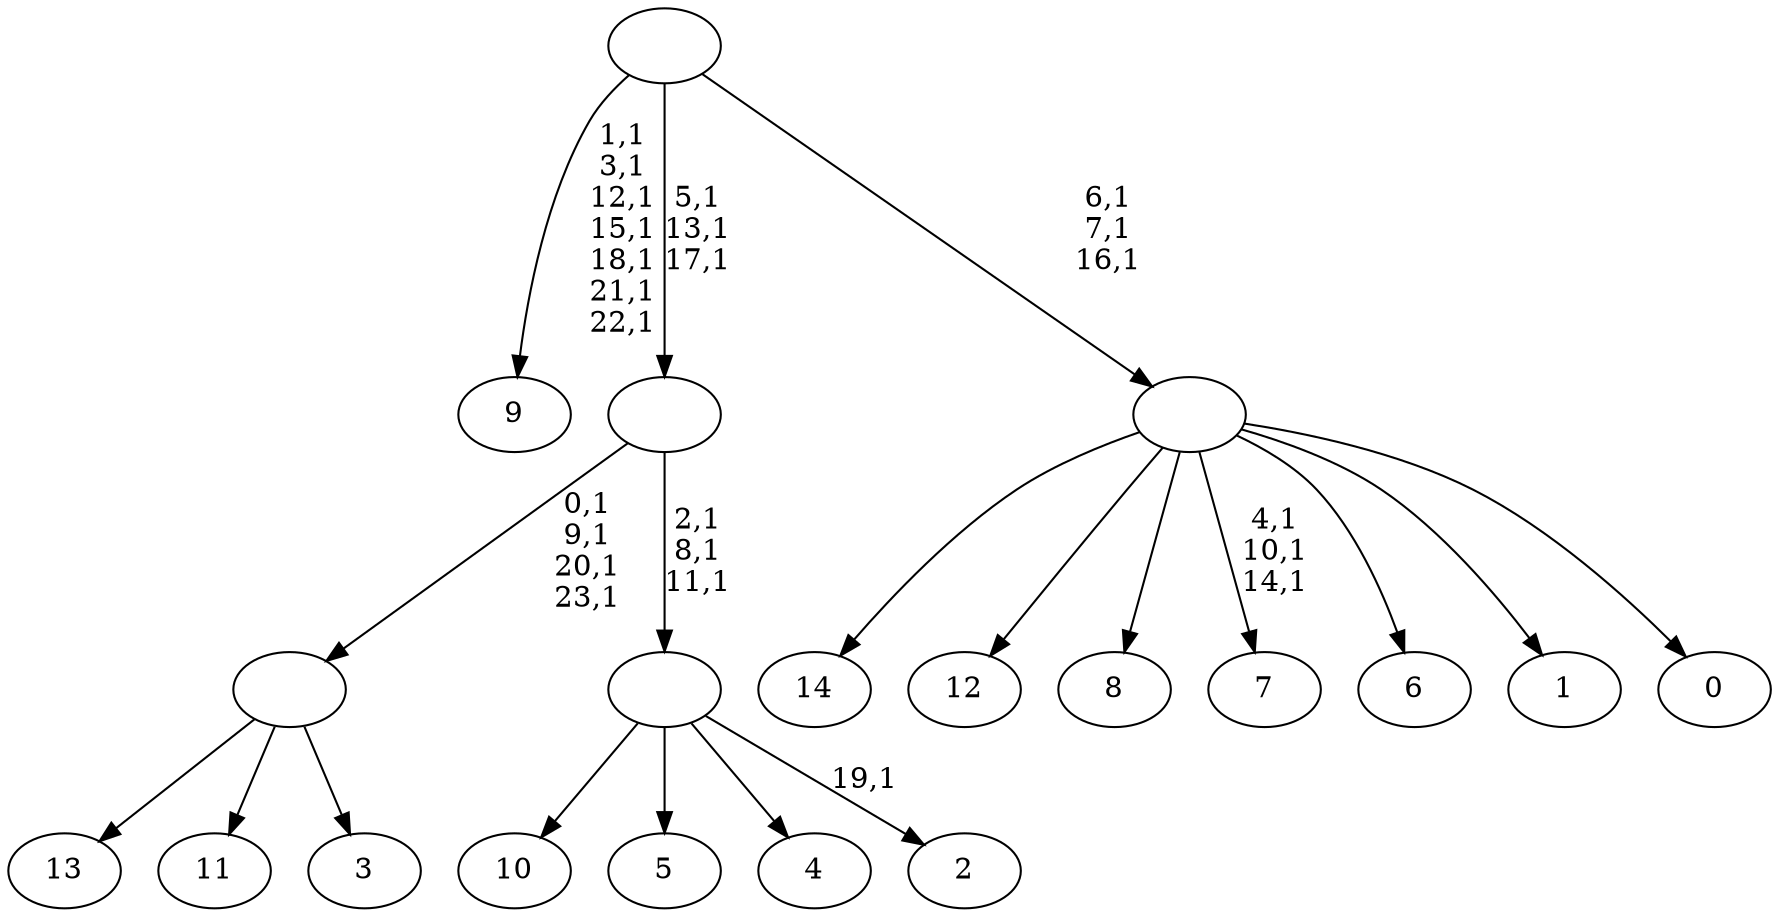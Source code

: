 digraph T {
	39 [label="14"]
	38 [label="13"]
	37 [label="12"]
	36 [label="11"]
	35 [label="10"]
	34 [label="9"]
	26 [label="8"]
	25 [label="7"]
	21 [label="6"]
	20 [label="5"]
	19 [label="4"]
	18 [label="3"]
	17 [label=""]
	13 [label="2"]
	11 [label=""]
	8 [label=""]
	5 [label="1"]
	4 [label="0"]
	3 [label=""]
	0 [label=""]
	17 -> 38 [label=""]
	17 -> 36 [label=""]
	17 -> 18 [label=""]
	11 -> 13 [label="19,1"]
	11 -> 35 [label=""]
	11 -> 20 [label=""]
	11 -> 19 [label=""]
	8 -> 11 [label="2,1\n8,1\n11,1"]
	8 -> 17 [label="0,1\n9,1\n20,1\n23,1"]
	3 -> 25 [label="4,1\n10,1\n14,1"]
	3 -> 39 [label=""]
	3 -> 37 [label=""]
	3 -> 26 [label=""]
	3 -> 21 [label=""]
	3 -> 5 [label=""]
	3 -> 4 [label=""]
	0 -> 3 [label="6,1\n7,1\n16,1"]
	0 -> 8 [label="5,1\n13,1\n17,1"]
	0 -> 34 [label="1,1\n3,1\n12,1\n15,1\n18,1\n21,1\n22,1"]
}
